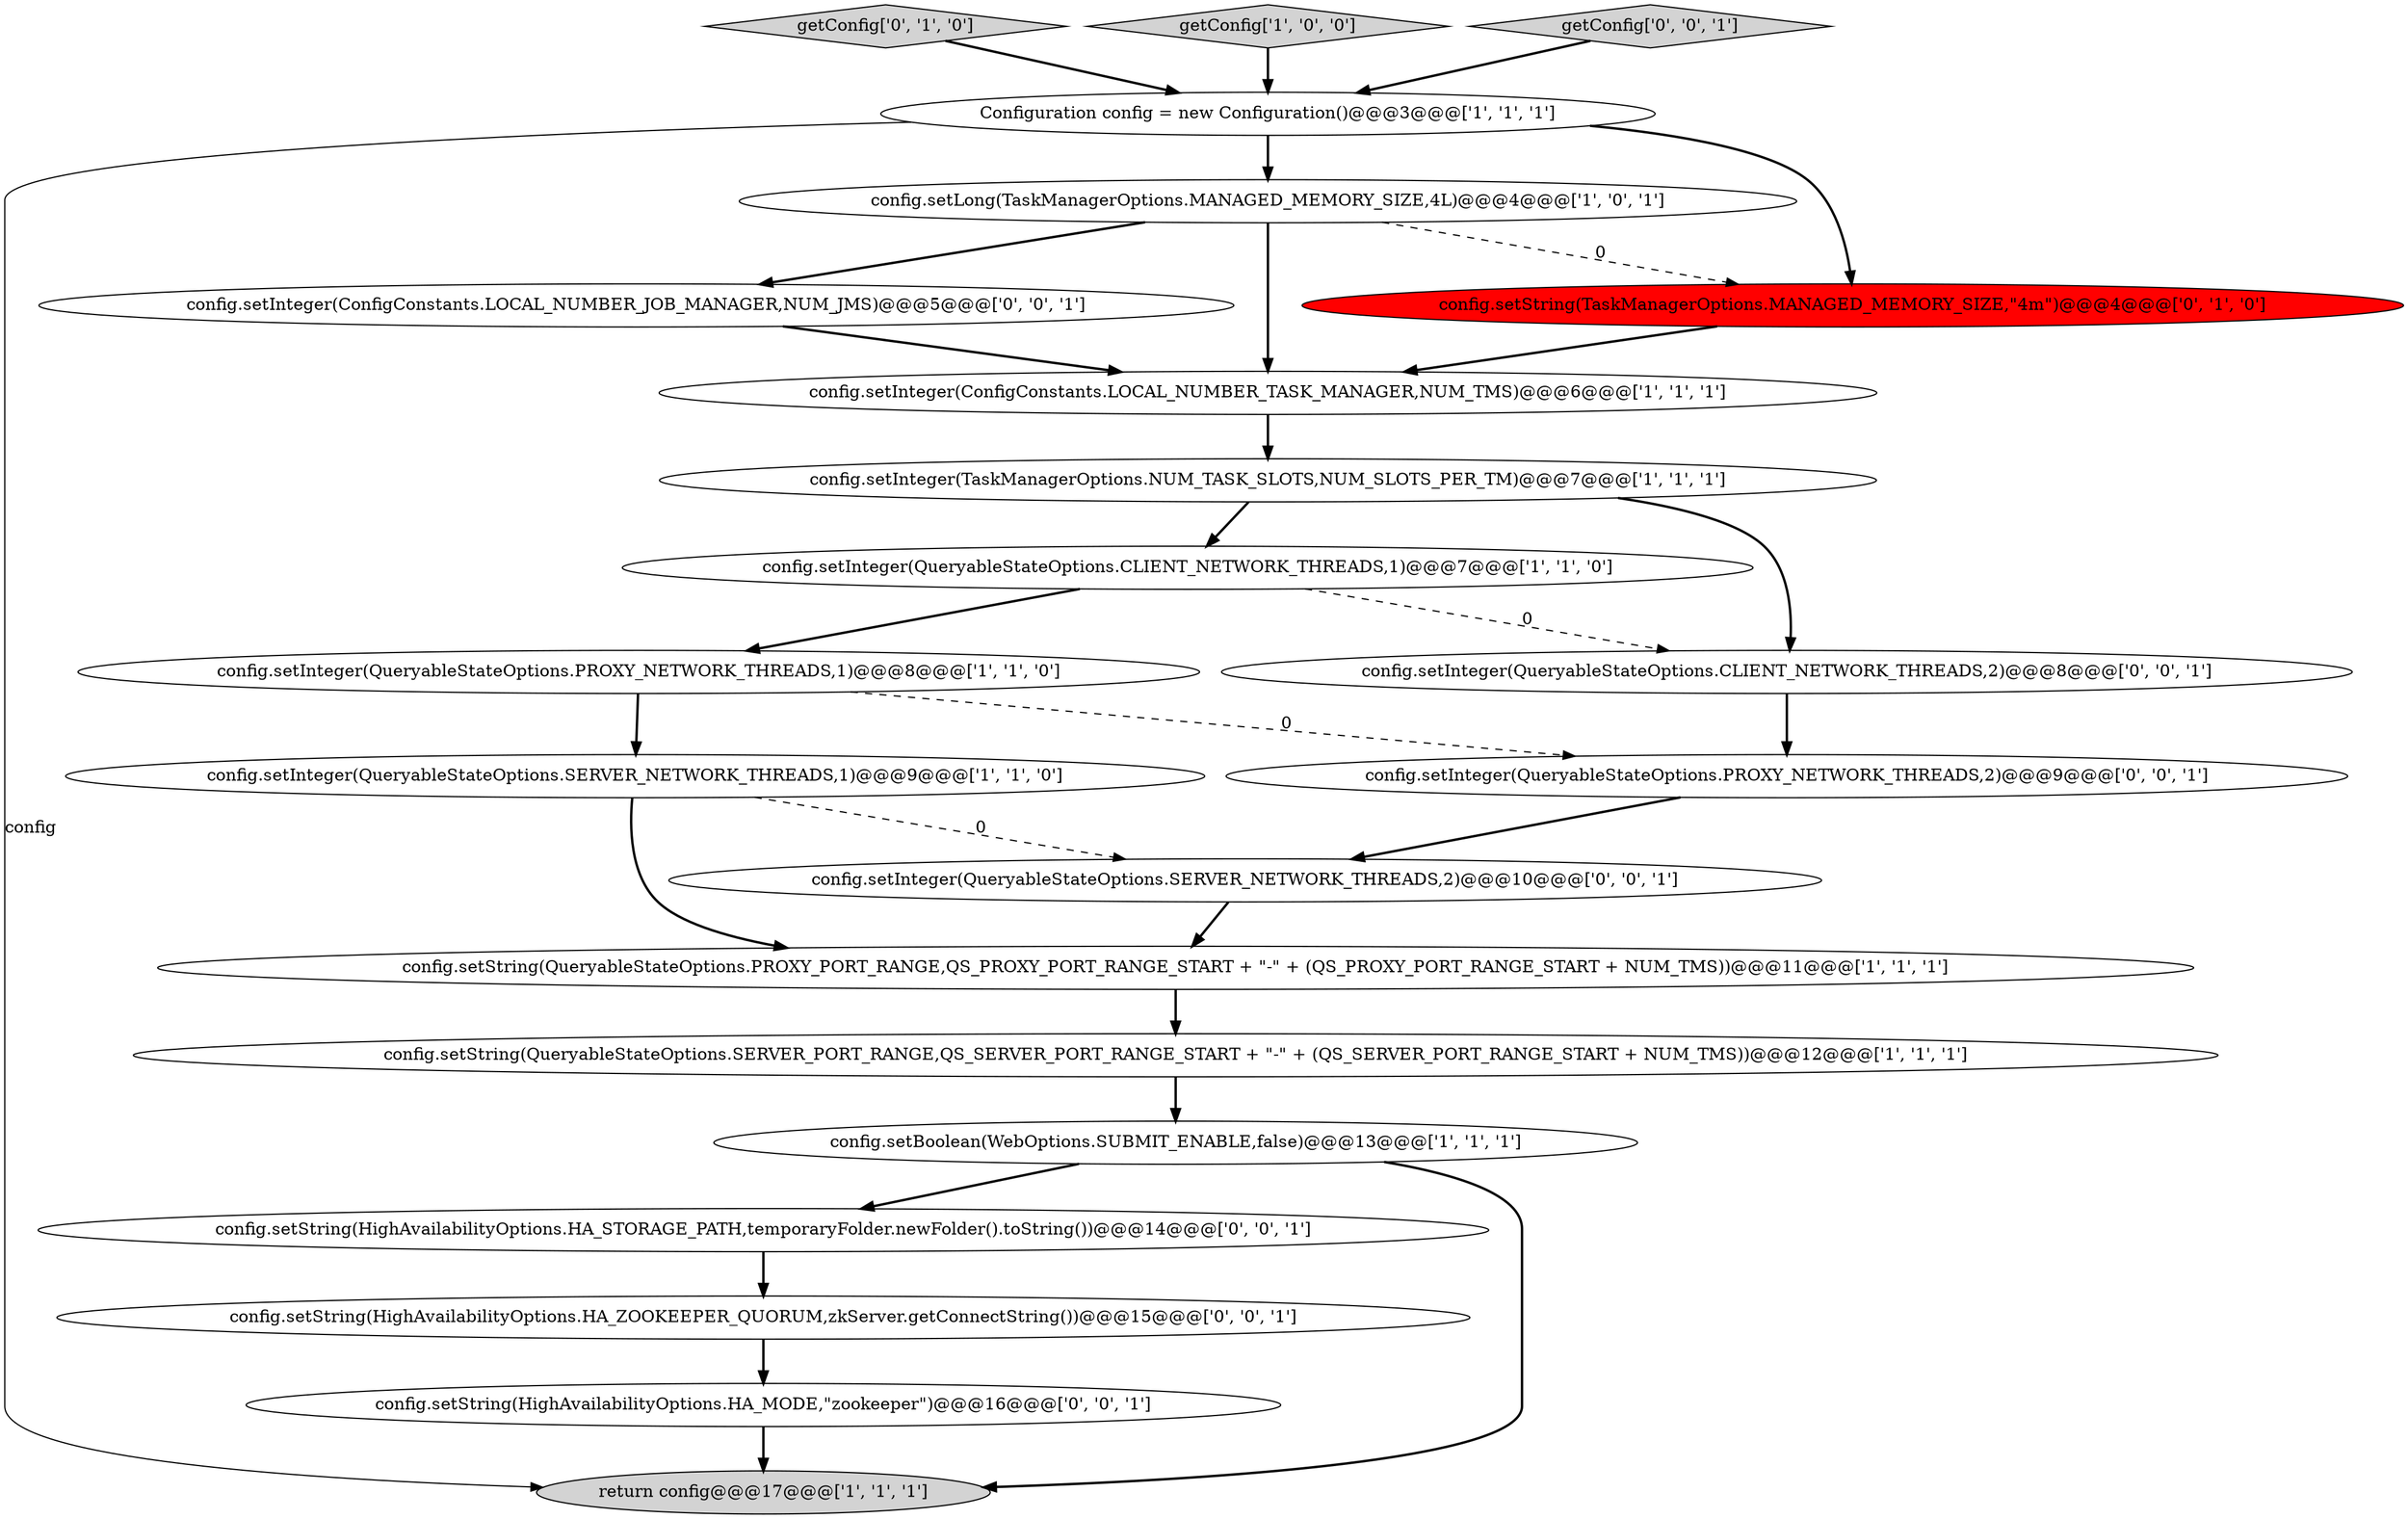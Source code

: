 digraph {
2 [style = filled, label = "config.setInteger(QueryableStateOptions.SERVER_NETWORK_THREADS,1)@@@9@@@['1', '1', '0']", fillcolor = white, shape = ellipse image = "AAA0AAABBB1BBB"];
12 [style = filled, label = "config.setString(TaskManagerOptions.MANAGED_MEMORY_SIZE,\"4m\")@@@4@@@['0', '1', '0']", fillcolor = red, shape = ellipse image = "AAA1AAABBB2BBB"];
7 [style = filled, label = "config.setString(QueryableStateOptions.PROXY_PORT_RANGE,QS_PROXY_PORT_RANGE_START + \"-\" + (QS_PROXY_PORT_RANGE_START + NUM_TMS))@@@11@@@['1', '1', '1']", fillcolor = white, shape = ellipse image = "AAA0AAABBB1BBB"];
10 [style = filled, label = "return config@@@17@@@['1', '1', '1']", fillcolor = lightgray, shape = ellipse image = "AAA0AAABBB1BBB"];
0 [style = filled, label = "config.setInteger(ConfigConstants.LOCAL_NUMBER_TASK_MANAGER,NUM_TMS)@@@6@@@['1', '1', '1']", fillcolor = white, shape = ellipse image = "AAA0AAABBB1BBB"];
16 [style = filled, label = "config.setInteger(ConfigConstants.LOCAL_NUMBER_JOB_MANAGER,NUM_JMS)@@@5@@@['0', '0', '1']", fillcolor = white, shape = ellipse image = "AAA0AAABBB3BBB"];
13 [style = filled, label = "getConfig['0', '1', '0']", fillcolor = lightgray, shape = diamond image = "AAA0AAABBB2BBB"];
11 [style = filled, label = "config.setString(QueryableStateOptions.SERVER_PORT_RANGE,QS_SERVER_PORT_RANGE_START + \"-\" + (QS_SERVER_PORT_RANGE_START + NUM_TMS))@@@12@@@['1', '1', '1']", fillcolor = white, shape = ellipse image = "AAA0AAABBB1BBB"];
18 [style = filled, label = "config.setInteger(QueryableStateOptions.SERVER_NETWORK_THREADS,2)@@@10@@@['0', '0', '1']", fillcolor = white, shape = ellipse image = "AAA0AAABBB3BBB"];
4 [style = filled, label = "config.setLong(TaskManagerOptions.MANAGED_MEMORY_SIZE,4L)@@@4@@@['1', '0', '1']", fillcolor = white, shape = ellipse image = "AAA0AAABBB1BBB"];
8 [style = filled, label = "config.setInteger(QueryableStateOptions.CLIENT_NETWORK_THREADS,1)@@@7@@@['1', '1', '0']", fillcolor = white, shape = ellipse image = "AAA0AAABBB1BBB"];
9 [style = filled, label = "config.setBoolean(WebOptions.SUBMIT_ENABLE,false)@@@13@@@['1', '1', '1']", fillcolor = white, shape = ellipse image = "AAA0AAABBB1BBB"];
1 [style = filled, label = "config.setInteger(QueryableStateOptions.PROXY_NETWORK_THREADS,1)@@@8@@@['1', '1', '0']", fillcolor = white, shape = ellipse image = "AAA0AAABBB1BBB"];
6 [style = filled, label = "getConfig['1', '0', '0']", fillcolor = lightgray, shape = diamond image = "AAA0AAABBB1BBB"];
17 [style = filled, label = "config.setInteger(QueryableStateOptions.CLIENT_NETWORK_THREADS,2)@@@8@@@['0', '0', '1']", fillcolor = white, shape = ellipse image = "AAA0AAABBB3BBB"];
3 [style = filled, label = "config.setInteger(TaskManagerOptions.NUM_TASK_SLOTS,NUM_SLOTS_PER_TM)@@@7@@@['1', '1', '1']", fillcolor = white, shape = ellipse image = "AAA0AAABBB1BBB"];
19 [style = filled, label = "config.setString(HighAvailabilityOptions.HA_STORAGE_PATH,temporaryFolder.newFolder().toString())@@@14@@@['0', '0', '1']", fillcolor = white, shape = ellipse image = "AAA0AAABBB3BBB"];
15 [style = filled, label = "config.setInteger(QueryableStateOptions.PROXY_NETWORK_THREADS,2)@@@9@@@['0', '0', '1']", fillcolor = white, shape = ellipse image = "AAA0AAABBB3BBB"];
5 [style = filled, label = "Configuration config = new Configuration()@@@3@@@['1', '1', '1']", fillcolor = white, shape = ellipse image = "AAA0AAABBB1BBB"];
20 [style = filled, label = "config.setString(HighAvailabilityOptions.HA_ZOOKEEPER_QUORUM,zkServer.getConnectString())@@@15@@@['0', '0', '1']", fillcolor = white, shape = ellipse image = "AAA0AAABBB3BBB"];
14 [style = filled, label = "getConfig['0', '0', '1']", fillcolor = lightgray, shape = diamond image = "AAA0AAABBB3BBB"];
21 [style = filled, label = "config.setString(HighAvailabilityOptions.HA_MODE,\"zookeeper\")@@@16@@@['0', '0', '1']", fillcolor = white, shape = ellipse image = "AAA0AAABBB3BBB"];
5->10 [style = solid, label="config"];
0->3 [style = bold, label=""];
21->10 [style = bold, label=""];
16->0 [style = bold, label=""];
7->11 [style = bold, label=""];
1->15 [style = dashed, label="0"];
19->20 [style = bold, label=""];
9->10 [style = bold, label=""];
11->9 [style = bold, label=""];
12->0 [style = bold, label=""];
15->18 [style = bold, label=""];
4->0 [style = bold, label=""];
4->12 [style = dashed, label="0"];
20->21 [style = bold, label=""];
8->1 [style = bold, label=""];
6->5 [style = bold, label=""];
5->12 [style = bold, label=""];
3->8 [style = bold, label=""];
5->4 [style = bold, label=""];
17->15 [style = bold, label=""];
2->18 [style = dashed, label="0"];
13->5 [style = bold, label=""];
9->19 [style = bold, label=""];
8->17 [style = dashed, label="0"];
3->17 [style = bold, label=""];
1->2 [style = bold, label=""];
2->7 [style = bold, label=""];
18->7 [style = bold, label=""];
4->16 [style = bold, label=""];
14->5 [style = bold, label=""];
}

